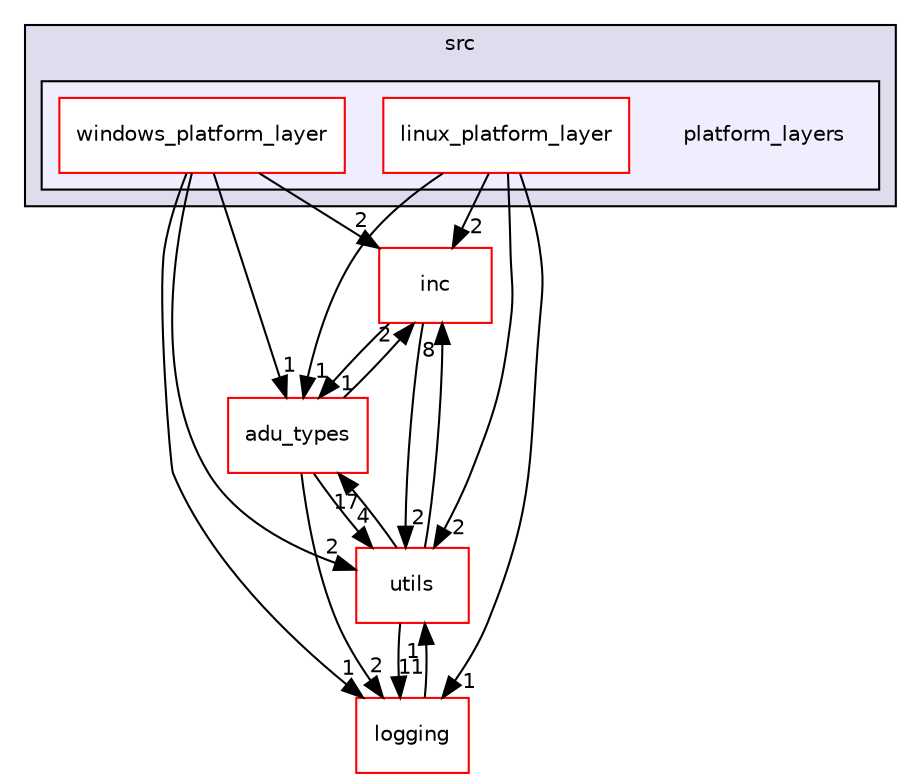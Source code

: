 digraph "src/platform_layers" {
  compound=true
  node [ fontsize="10", fontname="Helvetica"];
  edge [ labelfontsize="10", labelfontname="Helvetica"];
  subgraph clusterdir_68267d1309a1af8e8297ef4c3efbcdba {
    graph [ bgcolor="#ddddee", pencolor="black", label="src" fontname="Helvetica", fontsize="10", URL="dir_68267d1309a1af8e8297ef4c3efbcdba.html"]
  subgraph clusterdir_efe2db8cf3e7d63adbd029ac5c8494c6 {
    graph [ bgcolor="#eeeeff", pencolor="black", label="" URL="dir_efe2db8cf3e7d63adbd029ac5c8494c6.html"];
    dir_efe2db8cf3e7d63adbd029ac5c8494c6 [shape=plaintext label="platform_layers"];
    dir_faf998514f3408a1a093fe1492a3ac43 [shape=box label="linux_platform_layer" color="red" fillcolor="white" style="filled" URL="dir_faf998514f3408a1a093fe1492a3ac43.html"];
    dir_c589cbdcdf582b64011d764bc1397635 [shape=box label="windows_platform_layer" color="red" fillcolor="white" style="filled" URL="dir_c589cbdcdf582b64011d764bc1397635.html"];
  }
  }
  dir_6bc6ad22483805bbbda55258ad2a62ea [shape=box label="inc" fillcolor="white" style="filled" color="red" URL="dir_6bc6ad22483805bbbda55258ad2a62ea.html"];
  dir_2fa9b52a3673ed0f8fcfc3f4f3ae93e3 [shape=box label="adu_types" fillcolor="white" style="filled" color="red" URL="dir_2fa9b52a3673ed0f8fcfc3f4f3ae93e3.html"];
  dir_b3320b59a4aa4a7431bc8488b87009bf [shape=box label="logging" fillcolor="white" style="filled" color="red" URL="dir_b3320b59a4aa4a7431bc8488b87009bf.html"];
  dir_313caf1132e152dd9b58bea13a4052ca [shape=box label="utils" fillcolor="white" style="filled" color="red" URL="dir_313caf1132e152dd9b58bea13a4052ca.html"];
  dir_6bc6ad22483805bbbda55258ad2a62ea->dir_2fa9b52a3673ed0f8fcfc3f4f3ae93e3 [headlabel="1", labeldistance=1.5 headhref="dir_000137_000003.html"];
  dir_6bc6ad22483805bbbda55258ad2a62ea->dir_313caf1132e152dd9b58bea13a4052ca [headlabel="2", labeldistance=1.5 headhref="dir_000137_000154.html"];
  dir_2fa9b52a3673ed0f8fcfc3f4f3ae93e3->dir_6bc6ad22483805bbbda55258ad2a62ea [headlabel="2", labeldistance=1.5 headhref="dir_000003_000137.html"];
  dir_2fa9b52a3673ed0f8fcfc3f4f3ae93e3->dir_b3320b59a4aa4a7431bc8488b87009bf [headlabel="2", labeldistance=1.5 headhref="dir_000003_000143.html"];
  dir_2fa9b52a3673ed0f8fcfc3f4f3ae93e3->dir_313caf1132e152dd9b58bea13a4052ca [headlabel="4", labeldistance=1.5 headhref="dir_000003_000154.html"];
  dir_c589cbdcdf582b64011d764bc1397635->dir_6bc6ad22483805bbbda55258ad2a62ea [headlabel="2", labeldistance=1.5 headhref="dir_000152_000137.html"];
  dir_c589cbdcdf582b64011d764bc1397635->dir_2fa9b52a3673ed0f8fcfc3f4f3ae93e3 [headlabel="1", labeldistance=1.5 headhref="dir_000152_000003.html"];
  dir_c589cbdcdf582b64011d764bc1397635->dir_b3320b59a4aa4a7431bc8488b87009bf [headlabel="1", labeldistance=1.5 headhref="dir_000152_000143.html"];
  dir_c589cbdcdf582b64011d764bc1397635->dir_313caf1132e152dd9b58bea13a4052ca [headlabel="2", labeldistance=1.5 headhref="dir_000152_000154.html"];
  dir_b3320b59a4aa4a7431bc8488b87009bf->dir_313caf1132e152dd9b58bea13a4052ca [headlabel="1", labeldistance=1.5 headhref="dir_000143_000154.html"];
  dir_faf998514f3408a1a093fe1492a3ac43->dir_6bc6ad22483805bbbda55258ad2a62ea [headlabel="2", labeldistance=1.5 headhref="dir_000150_000137.html"];
  dir_faf998514f3408a1a093fe1492a3ac43->dir_2fa9b52a3673ed0f8fcfc3f4f3ae93e3 [headlabel="1", labeldistance=1.5 headhref="dir_000150_000003.html"];
  dir_faf998514f3408a1a093fe1492a3ac43->dir_b3320b59a4aa4a7431bc8488b87009bf [headlabel="1", labeldistance=1.5 headhref="dir_000150_000143.html"];
  dir_faf998514f3408a1a093fe1492a3ac43->dir_313caf1132e152dd9b58bea13a4052ca [headlabel="2", labeldistance=1.5 headhref="dir_000150_000154.html"];
  dir_313caf1132e152dd9b58bea13a4052ca->dir_6bc6ad22483805bbbda55258ad2a62ea [headlabel="8", labeldistance=1.5 headhref="dir_000154_000137.html"];
  dir_313caf1132e152dd9b58bea13a4052ca->dir_2fa9b52a3673ed0f8fcfc3f4f3ae93e3 [headlabel="17", labeldistance=1.5 headhref="dir_000154_000003.html"];
  dir_313caf1132e152dd9b58bea13a4052ca->dir_b3320b59a4aa4a7431bc8488b87009bf [headlabel="11", labeldistance=1.5 headhref="dir_000154_000143.html"];
}
